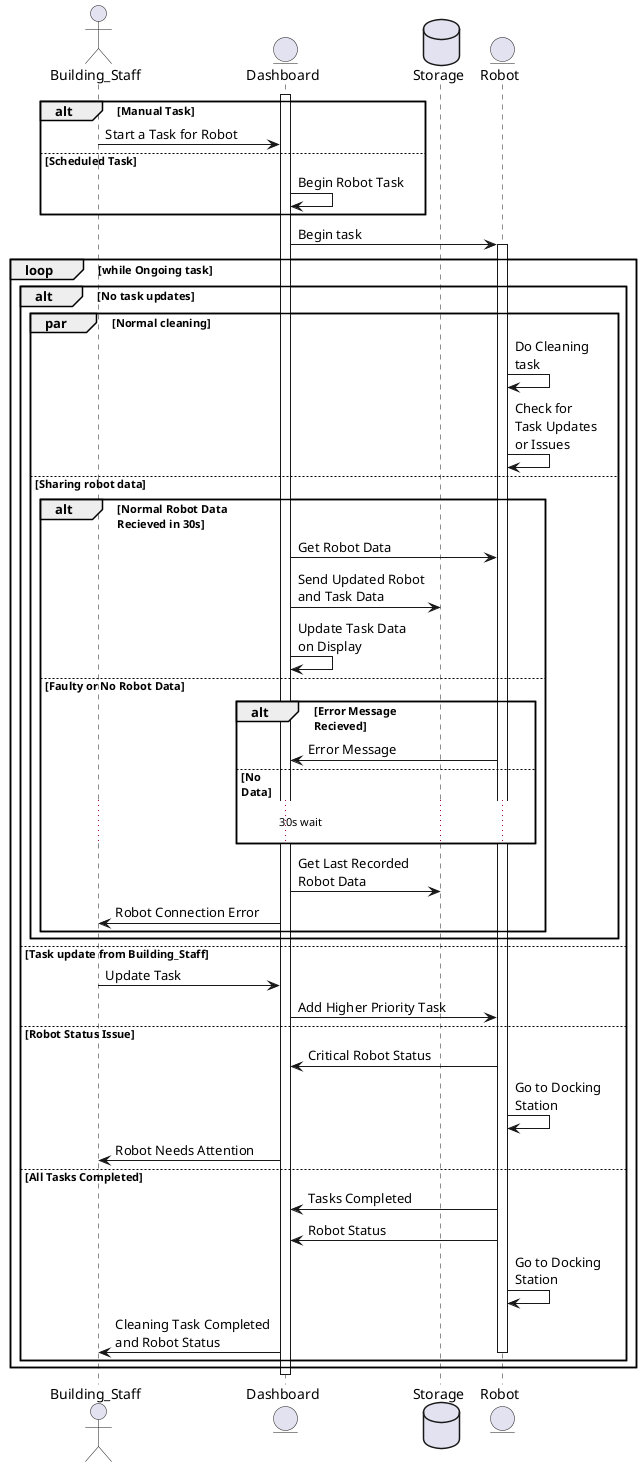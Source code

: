 @startuml Robot_Cleaning_Task

actor Building_Staff
entity Dashboard
database Storage
entity Robot
activate Dashboard
alt Manual Task
    Building_Staff -> Dashboard: Start a Task for Robot
else Scheduled Task
    Dashboard -> Dashboard: Begin Robot Task
end
Dashboard -> Robot: Begin task
activate Robot
loop while Ongoing task
'If-else for task updates
alt No task updates
    'Normal cleaning procedure on parallel
    par Normal cleaning
        Robot -> Robot: Do Cleaning\ntask
        Robot -> Robot: Check for\nTask Updates\nor Issues
    else Sharing robot data
    alt Normal Robot Data\nRecieved in 30s
        Dashboard -> Robot: Get Robot Data
        Dashboard -> Storage: Send Updated Robot\nand Task Data
        Dashboard -> Dashboard: Update Task Data\non Display
    else Faulty or No Robot Data
        alt Error Message \nRecieved
        Robot -> Dashboard: Error Message
        else No \nData
        ... 30s wait ...
        end
        Dashboard -> Storage: Get Last Recorded \nRobot Data
        Dashboard -> Building_Staff: Robot Connection Error
    end 
    end

else Task update from Building_Staff
Building_Staff -> Dashboard: Update Task
Dashboard -> Robot: Add Higher Priority Task

else Robot Status Issue
Robot -> Dashboard: Critical Robot Status
Robot -> Robot: Go to Docking \nStation
Dashboard -> Building_Staff: Robot Needs Attention

else All Tasks Completed
Robot -> Dashboard: Tasks Completed
Robot -> Dashboard: Robot Status
Robot -> Robot: Go to Docking \nStation
Dashboard -> Building_Staff: Cleaning Task Completed \nand Robot Status
deactivate Robot
end
end
deactivate Robot
deactivate Dashboard
@enduml